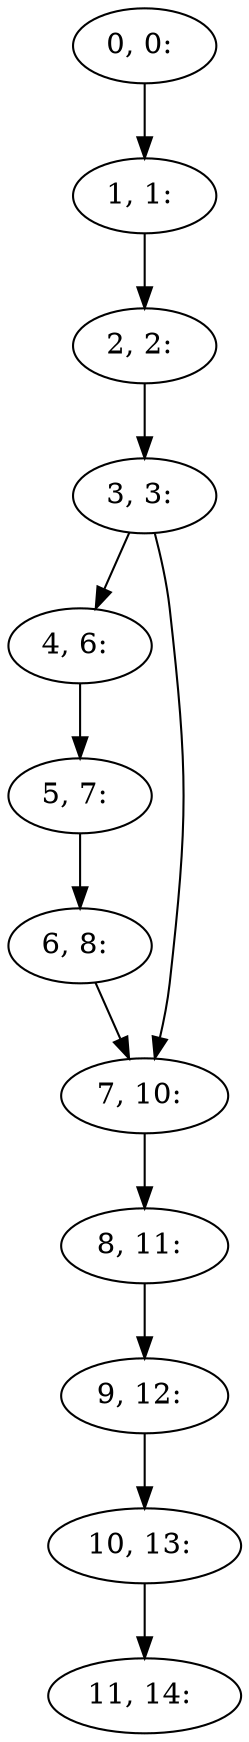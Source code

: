 digraph G {
0[label="0, 0: "];
1[label="1, 1: "];
2[label="2, 2: "];
3[label="3, 3: "];
4[label="4, 6: "];
5[label="5, 7: "];
6[label="6, 8: "];
7[label="7, 10: "];
8[label="8, 11: "];
9[label="9, 12: "];
10[label="10, 13: "];
11[label="11, 14: "];
0->1 ;
1->2 ;
2->3 ;
3->4 ;
3->7 ;
4->5 ;
5->6 ;
6->7 ;
7->8 ;
8->9 ;
9->10 ;
10->11 ;
}
